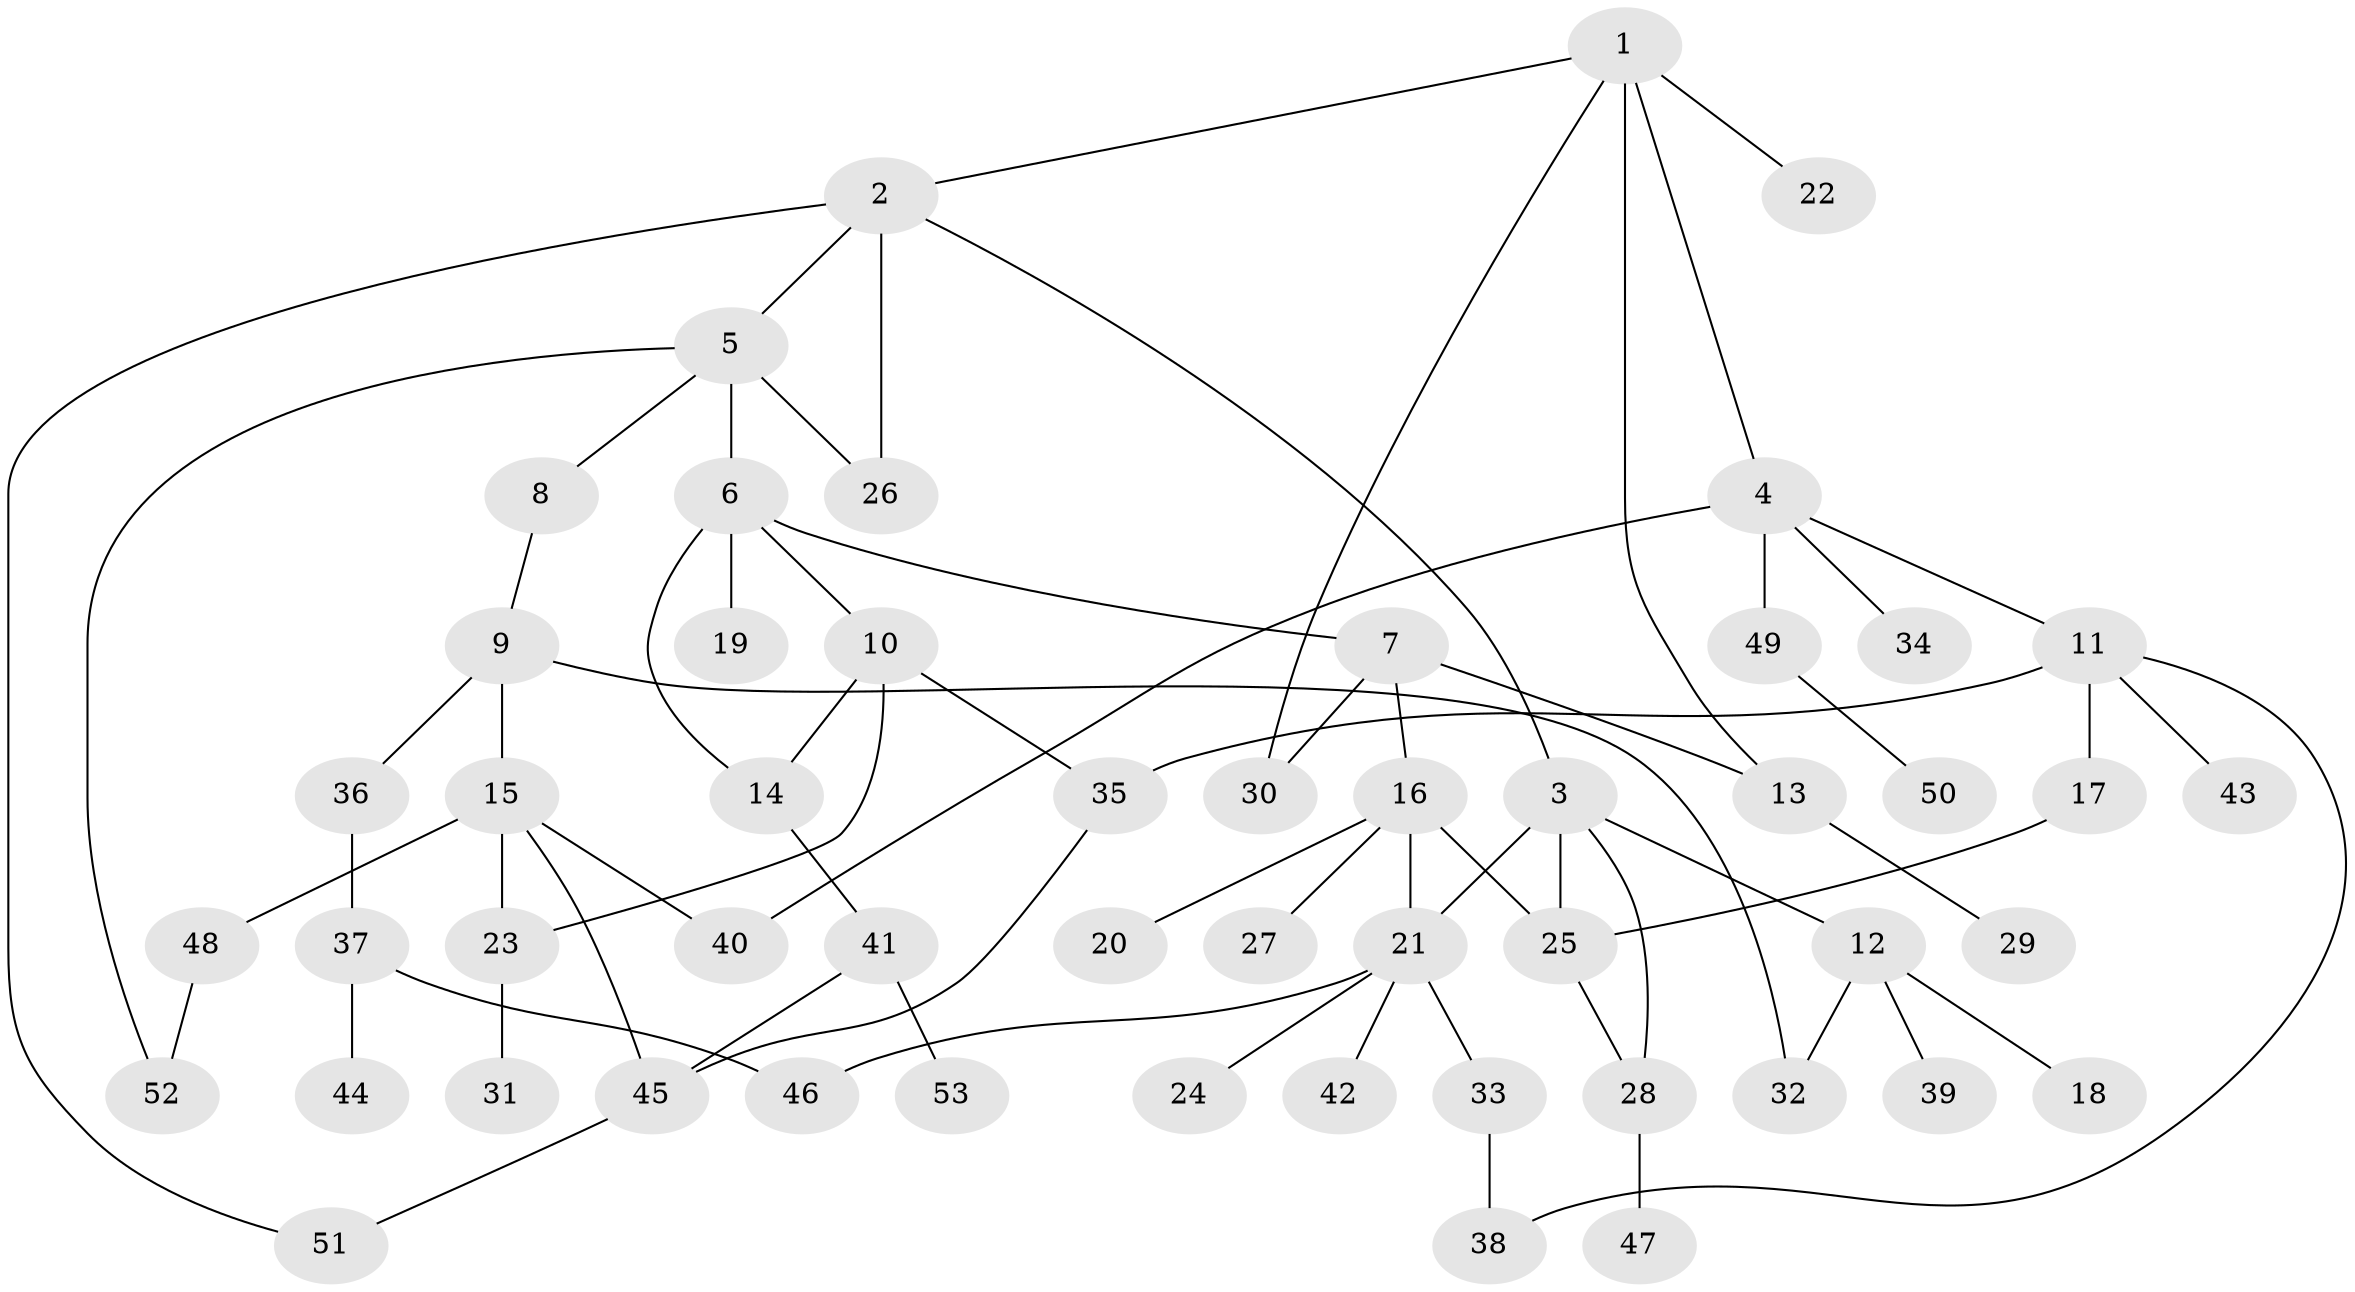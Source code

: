 // Generated by graph-tools (version 1.1) at 2025/01/03/09/25 03:01:02]
// undirected, 53 vertices, 70 edges
graph export_dot {
graph [start="1"]
  node [color=gray90,style=filled];
  1;
  2;
  3;
  4;
  5;
  6;
  7;
  8;
  9;
  10;
  11;
  12;
  13;
  14;
  15;
  16;
  17;
  18;
  19;
  20;
  21;
  22;
  23;
  24;
  25;
  26;
  27;
  28;
  29;
  30;
  31;
  32;
  33;
  34;
  35;
  36;
  37;
  38;
  39;
  40;
  41;
  42;
  43;
  44;
  45;
  46;
  47;
  48;
  49;
  50;
  51;
  52;
  53;
  1 -- 2;
  1 -- 4;
  1 -- 22;
  1 -- 30;
  1 -- 13;
  2 -- 3;
  2 -- 5;
  2 -- 51;
  2 -- 26;
  3 -- 12;
  3 -- 21;
  3 -- 28;
  3 -- 25;
  4 -- 11;
  4 -- 34;
  4 -- 49;
  4 -- 40;
  5 -- 6;
  5 -- 8;
  5 -- 26;
  5 -- 52;
  6 -- 7;
  6 -- 10;
  6 -- 19;
  6 -- 14;
  7 -- 13;
  7 -- 16;
  7 -- 30;
  8 -- 9;
  9 -- 15;
  9 -- 32;
  9 -- 36;
  10 -- 14;
  10 -- 23;
  10 -- 35;
  11 -- 17;
  11 -- 35;
  11 -- 43;
  11 -- 38;
  12 -- 18;
  12 -- 39;
  12 -- 32;
  13 -- 29;
  14 -- 41;
  15 -- 40;
  15 -- 48;
  15 -- 45;
  15 -- 23;
  16 -- 20;
  16 -- 25;
  16 -- 27;
  16 -- 21;
  17 -- 25;
  21 -- 24;
  21 -- 33;
  21 -- 42;
  21 -- 46;
  23 -- 31;
  25 -- 28;
  28 -- 47;
  33 -- 38;
  35 -- 45;
  36 -- 37;
  37 -- 44;
  37 -- 46;
  41 -- 53;
  41 -- 45;
  45 -- 51;
  48 -- 52;
  49 -- 50;
}

